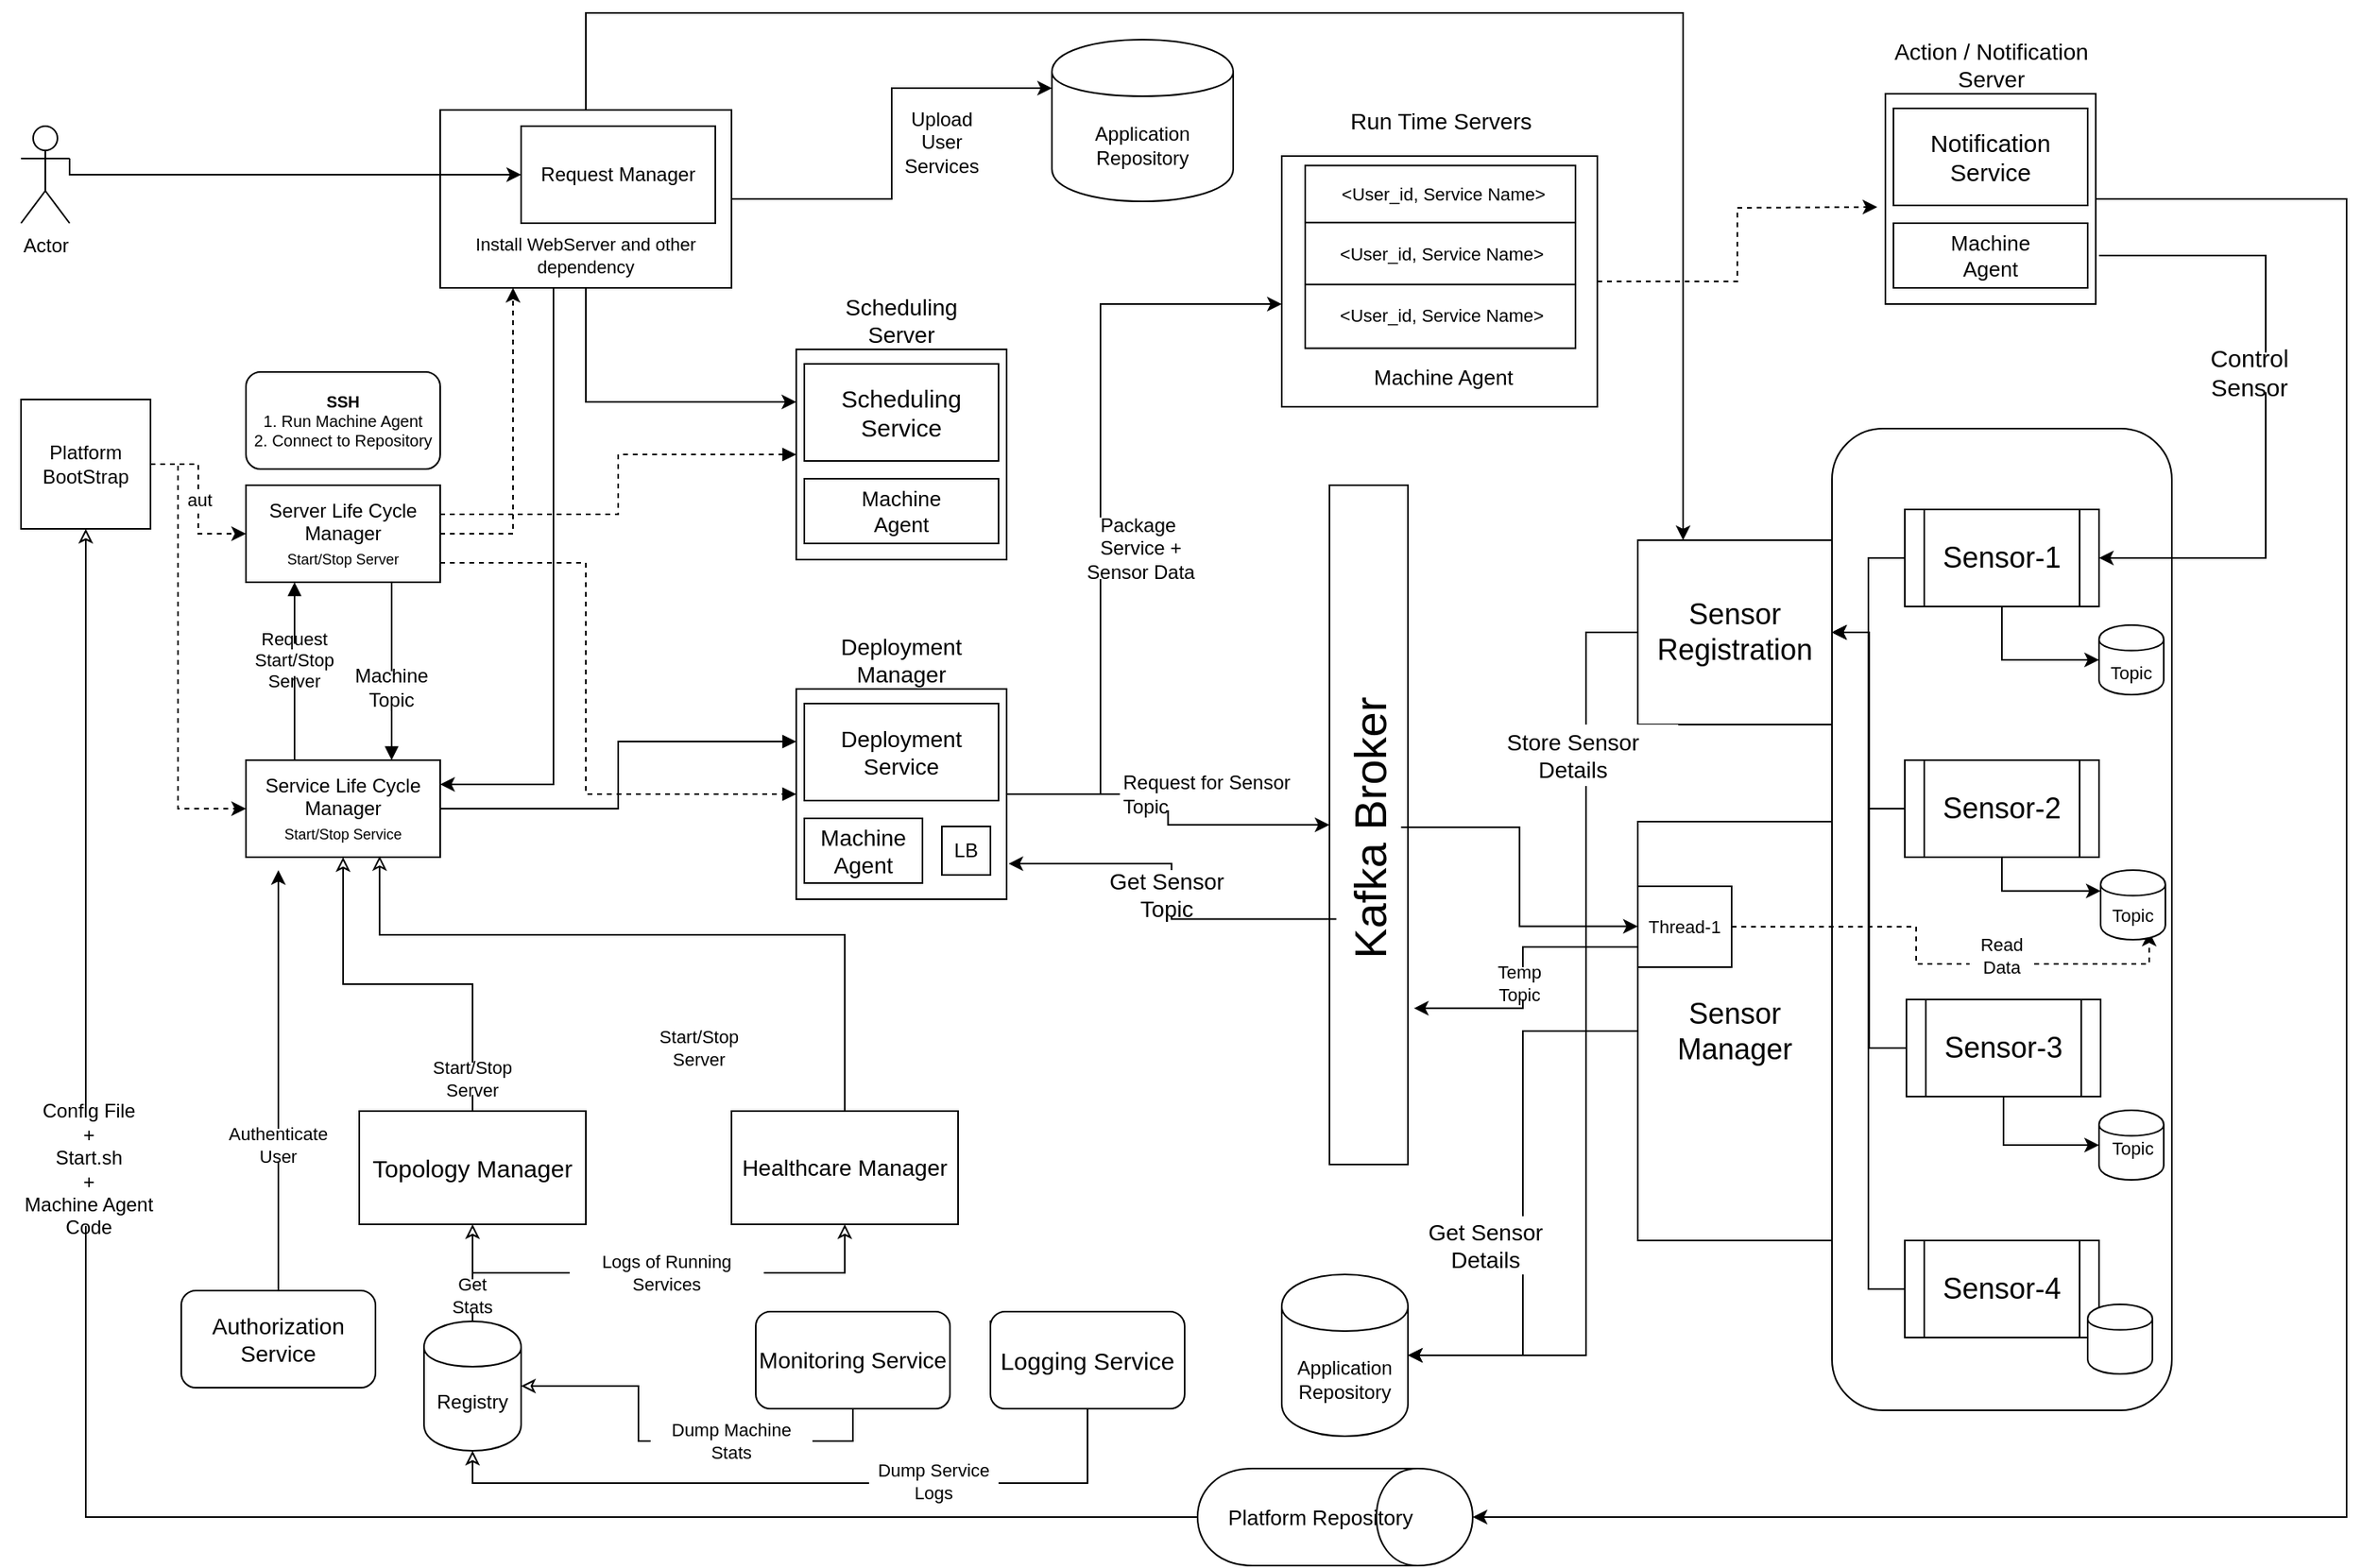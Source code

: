 <mxfile version="12.9.2" type="device"><diagram id="JSQYbX59d1Y2iMjEsyhT" name="Page-1"><mxGraphModel dx="1847" dy="808" grid="1" gridSize="10" guides="1" tooltips="1" connect="1" arrows="1" fold="1" page="1" pageScale="1" pageWidth="850" pageHeight="1100" math="0" shadow="0"><root><mxCell id="0"/><mxCell id="1" parent="0"/><mxCell id="Cb_5xCwcsK9T-PGSxQDY-214" style="edgeStyle=orthogonalEdgeStyle;rounded=0;orthogonalLoop=1;jettySize=auto;html=1;exitX=1;exitY=0.5;exitDx=0;exitDy=0;dashed=1;startArrow=none;startFill=0;endArrow=classic;endFill=1;strokeColor=#000000;strokeWidth=1;fontSize=15;" edge="1" parent="1" source="Cb_5xCwcsK9T-PGSxQDY-104"><mxGeometry relative="1" as="geometry"><mxPoint x="1270" y="170" as="targetPoint"/></mxGeometry></mxCell><mxCell id="Cb_5xCwcsK9T-PGSxQDY-104" value="" style="rounded=0;whiteSpace=wrap;html=1;fillColor=#ffffff;fontSize=10;" vertex="1" parent="1"><mxGeometry x="902" y="138.5" width="195" height="155" as="geometry"/></mxCell><mxCell id="Cb_5xCwcsK9T-PGSxQDY-8" value="aut" style="edgeStyle=orthogonalEdgeStyle;rounded=0;orthogonalLoop=1;jettySize=auto;html=1;exitX=1;exitY=0.5;exitDx=0;exitDy=0;entryX=0;entryY=0.5;entryDx=0;entryDy=0;dashed=1;" edge="1" parent="1" source="Cb_5xCwcsK9T-PGSxQDY-1" target="Cb_5xCwcsK9T-PGSxQDY-5"><mxGeometry relative="1" as="geometry"/></mxCell><mxCell id="Cb_5xCwcsK9T-PGSxQDY-9" style="edgeStyle=orthogonalEdgeStyle;rounded=0;orthogonalLoop=1;jettySize=auto;html=1;exitX=1;exitY=0.5;exitDx=0;exitDy=0;entryX=0;entryY=0.5;entryDx=0;entryDy=0;dashed=1;" edge="1" parent="1" source="Cb_5xCwcsK9T-PGSxQDY-1" target="Cb_5xCwcsK9T-PGSxQDY-6"><mxGeometry relative="1" as="geometry"><Array as="points"><mxPoint x="220" y="329"/><mxPoint x="220" y="542"/></Array></mxGeometry></mxCell><mxCell id="Cb_5xCwcsK9T-PGSxQDY-1" value="Platform BootStrap" style="whiteSpace=wrap;html=1;aspect=fixed;" vertex="1" parent="1"><mxGeometry x="123" y="289" width="80" height="80" as="geometry"/></mxCell><mxCell id="Cb_5xCwcsK9T-PGSxQDY-2" value="&lt;font style=&quot;font-size: 10px;&quot;&gt;&lt;b style=&quot;font-size: 10px;&quot;&gt;SSH&lt;/b&gt;&lt;br style=&quot;font-size: 10px;&quot;&gt;&lt;/font&gt;&lt;div style=&quot;font-size: 10px;&quot;&gt;&lt;font style=&quot;font-size: 10px;&quot;&gt;1. Run Machine Agent&lt;/font&gt;&lt;/div&gt;&lt;div style=&quot;font-size: 10px;&quot;&gt;&lt;font style=&quot;font-size: 10px;&quot;&gt;2. Connect to Repository&lt;br style=&quot;font-size: 10px;&quot;&gt; &lt;/font&gt;&lt;/div&gt;" style="rounded=1;whiteSpace=wrap;html=1;fontSize=10;" vertex="1" parent="1"><mxGeometry x="262" y="272" width="120" height="60" as="geometry"/></mxCell><mxCell id="Cb_5xCwcsK9T-PGSxQDY-22" style="edgeStyle=orthogonalEdgeStyle;rounded=0;orthogonalLoop=1;jettySize=auto;html=1;exitX=1;exitY=0.5;exitDx=0;exitDy=0;entryX=0.25;entryY=1;entryDx=0;entryDy=0;dashed=1;" edge="1" parent="1" source="Cb_5xCwcsK9T-PGSxQDY-5" target="Cb_5xCwcsK9T-PGSxQDY-18"><mxGeometry relative="1" as="geometry"/></mxCell><mxCell id="Cb_5xCwcsK9T-PGSxQDY-32" style="edgeStyle=orthogonalEdgeStyle;rounded=0;orthogonalLoop=1;jettySize=auto;html=1;exitX=0.75;exitY=1;exitDx=0;exitDy=0;entryX=0.75;entryY=0;entryDx=0;entryDy=0;startArrow=none;startFill=0;endArrow=block;endFill=1;fontSize=10;" edge="1" parent="1" source="Cb_5xCwcsK9T-PGSxQDY-5" target="Cb_5xCwcsK9T-PGSxQDY-6"><mxGeometry relative="1" as="geometry"/></mxCell><mxCell id="Cb_5xCwcsK9T-PGSxQDY-62" style="edgeStyle=orthogonalEdgeStyle;rounded=0;orthogonalLoop=1;jettySize=auto;html=1;exitX=1;exitY=0.5;exitDx=0;exitDy=0;startArrow=none;startFill=0;endArrow=block;endFill=1;fontSize=10;dashed=1;" edge="1" parent="1" source="Cb_5xCwcsK9T-PGSxQDY-5" target="Cb_5xCwcsK9T-PGSxQDY-36"><mxGeometry relative="1" as="geometry"><Array as="points"><mxPoint x="382" y="360"/><mxPoint x="492" y="360"/><mxPoint x="492" y="323"/></Array></mxGeometry></mxCell><mxCell id="Cb_5xCwcsK9T-PGSxQDY-63" style="edgeStyle=orthogonalEdgeStyle;rounded=0;orthogonalLoop=1;jettySize=auto;html=1;exitX=1;exitY=0.5;exitDx=0;exitDy=0;entryX=0;entryY=0.5;entryDx=0;entryDy=0;startArrow=none;startFill=0;endArrow=block;endFill=1;fontSize=10;dashed=1;" edge="1" parent="1" source="Cb_5xCwcsK9T-PGSxQDY-5" target="Cb_5xCwcsK9T-PGSxQDY-42"><mxGeometry relative="1" as="geometry"><Array as="points"><mxPoint x="382" y="390"/><mxPoint x="472" y="390"/><mxPoint x="472" y="533"/></Array></mxGeometry></mxCell><mxCell id="Cb_5xCwcsK9T-PGSxQDY-5" value="Server Life Cycle Manager&lt;br&gt;&lt;font style=&quot;font-size: 9px&quot;&gt;Start/Stop Server&lt;/font&gt;" style="rounded=0;whiteSpace=wrap;html=1;" vertex="1" parent="1"><mxGeometry x="262" y="342" width="120" height="60" as="geometry"/></mxCell><mxCell id="Cb_5xCwcsK9T-PGSxQDY-29" style="edgeStyle=orthogonalEdgeStyle;rounded=0;orthogonalLoop=1;jettySize=auto;html=1;exitX=0.25;exitY=0;exitDx=0;exitDy=0;entryX=0.25;entryY=1;entryDx=0;entryDy=0;startArrow=none;startFill=0;endArrow=block;endFill=1;fontSize=10;" edge="1" parent="1" source="Cb_5xCwcsK9T-PGSxQDY-6" target="Cb_5xCwcsK9T-PGSxQDY-5"><mxGeometry relative="1" as="geometry"/></mxCell><mxCell id="Cb_5xCwcsK9T-PGSxQDY-61" style="edgeStyle=orthogonalEdgeStyle;rounded=0;orthogonalLoop=1;jettySize=auto;html=1;exitX=1;exitY=0.5;exitDx=0;exitDy=0;entryX=0;entryY=0.25;entryDx=0;entryDy=0;startArrow=none;startFill=0;endArrow=block;endFill=1;fontSize=10;" edge="1" parent="1" source="Cb_5xCwcsK9T-PGSxQDY-6" target="Cb_5xCwcsK9T-PGSxQDY-42"><mxGeometry relative="1" as="geometry"/></mxCell><mxCell id="Cb_5xCwcsK9T-PGSxQDY-6" value="Service Life Cycle Manager&lt;br&gt;&lt;font style=&quot;font-size: 9px&quot;&gt;Start/Stop Service&lt;/font&gt;" style="rounded=0;whiteSpace=wrap;html=1;" vertex="1" parent="1"><mxGeometry x="262" y="512" width="120" height="60" as="geometry"/></mxCell><mxCell id="Cb_5xCwcsK9T-PGSxQDY-16" style="edgeStyle=orthogonalEdgeStyle;rounded=0;orthogonalLoop=1;jettySize=auto;html=1;exitX=1;exitY=0.333;exitDx=0;exitDy=0;exitPerimeter=0;entryX=0;entryY=0.5;entryDx=0;entryDy=0;" edge="1" parent="1" source="Cb_5xCwcsK9T-PGSxQDY-10" target="Cb_5xCwcsK9T-PGSxQDY-15"><mxGeometry relative="1" as="geometry"><Array as="points"><mxPoint x="153" y="150"/></Array></mxGeometry></mxCell><mxCell id="Cb_5xCwcsK9T-PGSxQDY-10" value="Actor" style="shape=umlActor;verticalLabelPosition=bottom;labelBackgroundColor=#ffffff;verticalAlign=top;html=1;outlineConnect=0;" vertex="1" parent="1"><mxGeometry x="123" y="120" width="30" height="60" as="geometry"/></mxCell><mxCell id="Cb_5xCwcsK9T-PGSxQDY-15" value="Request Manager" style="rounded=0;whiteSpace=wrap;html=1;" vertex="1" parent="1"><mxGeometry x="432" y="120" width="120" height="60" as="geometry"/></mxCell><mxCell id="Cb_5xCwcsK9T-PGSxQDY-135" style="edgeStyle=orthogonalEdgeStyle;rounded=0;orthogonalLoop=1;jettySize=auto;html=1;exitX=0.5;exitY=1;exitDx=0;exitDy=0;entryX=1;entryY=0.25;entryDx=0;entryDy=0;startArrow=none;startFill=0;endArrow=classic;endFill=1;strokeColor=#000000;strokeWidth=1;fontSize=11;" edge="1" parent="1" source="Cb_5xCwcsK9T-PGSxQDY-18" target="Cb_5xCwcsK9T-PGSxQDY-6"><mxGeometry relative="1" as="geometry"><Array as="points"><mxPoint x="452" y="220"/><mxPoint x="452" y="527"/></Array></mxGeometry></mxCell><mxCell id="Cb_5xCwcsK9T-PGSxQDY-136" style="edgeStyle=orthogonalEdgeStyle;rounded=0;orthogonalLoop=1;jettySize=auto;html=1;exitX=0.5;exitY=1;exitDx=0;exitDy=0;entryX=0;entryY=0.25;entryDx=0;entryDy=0;startArrow=none;startFill=0;endArrow=classic;endFill=1;strokeColor=#000000;strokeWidth=1;fontSize=11;" edge="1" parent="1" source="Cb_5xCwcsK9T-PGSxQDY-18" target="Cb_5xCwcsK9T-PGSxQDY-36"><mxGeometry relative="1" as="geometry"/></mxCell><mxCell id="Cb_5xCwcsK9T-PGSxQDY-152" style="edgeStyle=orthogonalEdgeStyle;rounded=0;orthogonalLoop=1;jettySize=auto;html=1;startArrow=none;startFill=0;endArrow=classic;endFill=1;strokeColor=#000000;strokeWidth=1;fontSize=18;" edge="1" parent="1" source="Cb_5xCwcsK9T-PGSxQDY-18" target="Cb_5xCwcsK9T-PGSxQDY-139"><mxGeometry relative="1" as="geometry"><Array as="points"><mxPoint x="472" y="50"/><mxPoint x="1150" y="50"/></Array></mxGeometry></mxCell><mxCell id="Cb_5xCwcsK9T-PGSxQDY-170" style="edgeStyle=orthogonalEdgeStyle;rounded=0;orthogonalLoop=1;jettySize=auto;html=1;exitX=1;exitY=0.5;exitDx=0;exitDy=0;entryX=0;entryY=0.3;entryDx=0;entryDy=0;startArrow=none;startFill=0;endArrow=classic;endFill=1;strokeColor=#000000;strokeWidth=1;fontSize=12;" edge="1" parent="1" source="Cb_5xCwcsK9T-PGSxQDY-18" target="Cb_5xCwcsK9T-PGSxQDY-160"><mxGeometry relative="1" as="geometry"/></mxCell><mxCell id="Cb_5xCwcsK9T-PGSxQDY-18" value="" style="rounded=0;whiteSpace=wrap;html=1;fillColor=none;" vertex="1" parent="1"><mxGeometry x="382" y="110" width="180" height="110" as="geometry"/></mxCell><mxCell id="Cb_5xCwcsK9T-PGSxQDY-23" value="Install WebServer and other dependency " style="text;html=1;strokeColor=none;fillColor=none;align=center;verticalAlign=middle;whiteSpace=wrap;rounded=0;fontSize=11;" vertex="1" parent="1"><mxGeometry x="402" y="190" width="140" height="20" as="geometry"/></mxCell><mxCell id="Cb_5xCwcsK9T-PGSxQDY-78" style="edgeStyle=orthogonalEdgeStyle;rounded=0;orthogonalLoop=1;jettySize=auto;html=1;exitX=0.5;exitY=0;exitDx=0;exitDy=0;entryX=0.5;entryY=1;entryDx=0;entryDy=0;startArrow=none;startFill=0;endArrow=classic;endFill=0;strokeColor=#000000;strokeWidth=1;fontSize=10;" edge="1" parent="1" source="Cb_5xCwcsK9T-PGSxQDY-25" target="Cb_5xCwcsK9T-PGSxQDY-52"><mxGeometry relative="1" as="geometry"/></mxCell><mxCell id="Cb_5xCwcsK9T-PGSxQDY-79" style="edgeStyle=orthogonalEdgeStyle;rounded=0;orthogonalLoop=1;jettySize=auto;html=1;exitX=0.5;exitY=0;exitDx=0;exitDy=0;entryX=0.5;entryY=1;entryDx=0;entryDy=0;startArrow=none;startFill=0;endArrow=classic;endFill=0;strokeColor=#000000;strokeWidth=1;fontSize=10;" edge="1" parent="1" source="Cb_5xCwcsK9T-PGSxQDY-25" target="Cb_5xCwcsK9T-PGSxQDY-50"><mxGeometry relative="1" as="geometry"/></mxCell><mxCell id="Cb_5xCwcsK9T-PGSxQDY-25" value="" style="shape=cylinder;whiteSpace=wrap;html=1;boundedLbl=1;backgroundOutline=1;fillColor=none;fontSize=10;" vertex="1" parent="1"><mxGeometry x="372" y="859" width="60" height="80" as="geometry"/></mxCell><mxCell id="Cb_5xCwcsK9T-PGSxQDY-30" value="Request Start/Stop Server" style="text;html=1;strokeColor=none;fillColor=#FFFFFF;align=center;verticalAlign=middle;whiteSpace=wrap;rounded=0;fontSize=11;" vertex="1" parent="1"><mxGeometry x="252" y="440" width="80" height="20" as="geometry"/></mxCell><mxCell id="Cb_5xCwcsK9T-PGSxQDY-33" value="Machine Topic" style="text;html=1;strokeColor=none;fillColor=#FFFFFF;align=center;verticalAlign=middle;whiteSpace=wrap;rounded=0;fontSize=12;" vertex="1" parent="1"><mxGeometry x="332" y="457" width="40" height="20" as="geometry"/></mxCell><mxCell id="Cb_5xCwcsK9T-PGSxQDY-36" value="" style="whiteSpace=wrap;html=1;aspect=fixed;fillColor=#FFFFFF;fontSize=10;" vertex="1" parent="1"><mxGeometry x="602" y="258" width="130" height="130" as="geometry"/></mxCell><mxCell id="Cb_5xCwcsK9T-PGSxQDY-37" value="&lt;font style=&quot;font-size: 15px&quot;&gt;Scheduling&lt;br&gt; Service&lt;/font&gt;" style="rounded=0;whiteSpace=wrap;html=1;fillColor=#FFFFFF;fontSize=10;" vertex="1" parent="1"><mxGeometry x="607" y="267" width="120" height="60" as="geometry"/></mxCell><mxCell id="Cb_5xCwcsK9T-PGSxQDY-38" value="Machine&lt;br style=&quot;font-size: 13px;&quot;&gt;Agent" style="rounded=0;whiteSpace=wrap;html=1;fillColor=#FFFFFF;fontSize=13;" vertex="1" parent="1"><mxGeometry x="607" y="338" width="120" height="40" as="geometry"/></mxCell><mxCell id="Cb_5xCwcsK9T-PGSxQDY-41" value="Scheduling Server" style="text;html=1;strokeColor=none;fillColor=none;align=center;verticalAlign=middle;whiteSpace=wrap;rounded=0;fontSize=14;" vertex="1" parent="1"><mxGeometry x="622" y="230" width="90" height="20" as="geometry"/></mxCell><mxCell id="Cb_5xCwcsK9T-PGSxQDY-106" style="edgeStyle=orthogonalEdgeStyle;rounded=0;orthogonalLoop=1;jettySize=auto;html=1;exitX=1;exitY=0.5;exitDx=0;exitDy=0;startArrow=none;startFill=0;endArrow=classic;endFill=1;strokeColor=#000000;strokeWidth=1;fontSize=11;" edge="1" parent="1" source="Cb_5xCwcsK9T-PGSxQDY-42" target="Cb_5xCwcsK9T-PGSxQDY-104"><mxGeometry relative="1" as="geometry"><Array as="points"><mxPoint x="790" y="533"/><mxPoint x="790" y="230"/></Array></mxGeometry></mxCell><mxCell id="Cb_5xCwcsK9T-PGSxQDY-164" style="edgeStyle=orthogonalEdgeStyle;rounded=0;orthogonalLoop=1;jettySize=auto;html=1;exitX=1;exitY=0.5;exitDx=0;exitDy=0;entryX=0;entryY=0.5;entryDx=0;entryDy=0;startArrow=none;startFill=0;endArrow=classic;endFill=1;strokeColor=#000000;strokeWidth=1;fontSize=28;" edge="1" parent="1" source="Cb_5xCwcsK9T-PGSxQDY-42" target="Cb_5xCwcsK9T-PGSxQDY-141"><mxGeometry relative="1" as="geometry"/></mxCell><mxCell id="Cb_5xCwcsK9T-PGSxQDY-42" value="" style="whiteSpace=wrap;html=1;aspect=fixed;fillColor=#FFFFFF;fontSize=10;" vertex="1" parent="1"><mxGeometry x="602" y="468" width="130" height="130" as="geometry"/></mxCell><mxCell id="Cb_5xCwcsK9T-PGSxQDY-43" value="Deployment&lt;br style=&quot;font-size: 14px;&quot;&gt;Service" style="rounded=0;whiteSpace=wrap;html=1;fillColor=#FFFFFF;fontSize=14;" vertex="1" parent="1"><mxGeometry x="607" y="477" width="120" height="60" as="geometry"/></mxCell><mxCell id="Cb_5xCwcsK9T-PGSxQDY-44" value="Machine&lt;br style=&quot;font-size: 14px;&quot;&gt;Agent" style="rounded=0;whiteSpace=wrap;html=1;fillColor=#FFFFFF;fontSize=14;" vertex="1" parent="1"><mxGeometry x="607" y="548" width="73" height="40" as="geometry"/></mxCell><mxCell id="Cb_5xCwcsK9T-PGSxQDY-45" value="Deployment Manager" style="text;html=1;strokeColor=none;fillColor=none;align=center;verticalAlign=middle;whiteSpace=wrap;rounded=0;fontSize=14;" vertex="1" parent="1"><mxGeometry x="622" y="440" width="90" height="20" as="geometry"/></mxCell><mxCell id="Cb_5xCwcsK9T-PGSxQDY-71" style="edgeStyle=orthogonalEdgeStyle;rounded=0;orthogonalLoop=1;jettySize=auto;html=1;exitX=0.5;exitY=0;exitDx=0;exitDy=0;entryX=0.5;entryY=1;entryDx=0;entryDy=0;startArrow=none;startFill=0;endArrow=classic;endFill=0;strokeColor=#000000;strokeWidth=1;fontSize=10;" edge="1" parent="1" source="Cb_5xCwcsK9T-PGSxQDY-50" target="Cb_5xCwcsK9T-PGSxQDY-6"><mxGeometry relative="1" as="geometry"/></mxCell><mxCell id="Cb_5xCwcsK9T-PGSxQDY-50" value="Topology Manager" style="rounded=0;whiteSpace=wrap;html=1;fillColor=#FFFFFF;fontSize=15;" vertex="1" parent="1"><mxGeometry x="332" y="729" width="140" height="70" as="geometry"/></mxCell><mxCell id="Cb_5xCwcsK9T-PGSxQDY-72" style="edgeStyle=orthogonalEdgeStyle;rounded=0;orthogonalLoop=1;jettySize=auto;html=1;exitX=0.5;exitY=0;exitDx=0;exitDy=0;entryX=0.688;entryY=0.989;entryDx=0;entryDy=0;entryPerimeter=0;startArrow=none;startFill=0;endArrow=classic;endFill=0;strokeColor=#000000;strokeWidth=1;fontSize=10;" edge="1" parent="1" source="Cb_5xCwcsK9T-PGSxQDY-52" target="Cb_5xCwcsK9T-PGSxQDY-6"><mxGeometry relative="1" as="geometry"><Array as="points"><mxPoint x="632" y="620"/><mxPoint x="345" y="620"/></Array></mxGeometry></mxCell><mxCell id="Cb_5xCwcsK9T-PGSxQDY-52" value="Healthcare Manager" style="rounded=0;whiteSpace=wrap;html=1;fillColor=#FFFFFF;fontSize=14;" vertex="1" parent="1"><mxGeometry x="562" y="729" width="140" height="70" as="geometry"/></mxCell><mxCell id="Cb_5xCwcsK9T-PGSxQDY-73" style="edgeStyle=orthogonalEdgeStyle;rounded=0;orthogonalLoop=1;jettySize=auto;html=1;exitX=0;exitY=0.5;exitDx=0;exitDy=0;entryX=0.5;entryY=1;entryDx=0;entryDy=0;startArrow=none;startFill=0;endArrow=classic;endFill=0;strokeColor=#000000;strokeWidth=1;fontSize=10;" edge="1" parent="1" source="Cb_5xCwcsK9T-PGSxQDY-55" target="Cb_5xCwcsK9T-PGSxQDY-25"><mxGeometry relative="1" as="geometry"><Array as="points"><mxPoint x="782" y="859"/><mxPoint x="782" y="959"/><mxPoint x="402" y="959"/></Array></mxGeometry></mxCell><mxCell id="Cb_5xCwcsK9T-PGSxQDY-55" value="Logging Service" style="rounded=1;whiteSpace=wrap;html=1;fillColor=#FFFFFF;fontSize=15;" vertex="1" parent="1"><mxGeometry x="722" y="853" width="120" height="60" as="geometry"/></mxCell><mxCell id="Cb_5xCwcsK9T-PGSxQDY-77" style="edgeStyle=orthogonalEdgeStyle;rounded=0;orthogonalLoop=1;jettySize=auto;html=1;exitX=0.5;exitY=1;exitDx=0;exitDy=0;entryX=1;entryY=0.5;entryDx=0;entryDy=0;startArrow=none;startFill=0;endArrow=classic;endFill=0;strokeColor=#000000;strokeWidth=1;fontSize=10;" edge="1" parent="1" source="Cb_5xCwcsK9T-PGSxQDY-56" target="Cb_5xCwcsK9T-PGSxQDY-25"><mxGeometry relative="1" as="geometry"/></mxCell><mxCell id="Cb_5xCwcsK9T-PGSxQDY-56" value="Monitoring Service" style="rounded=1;whiteSpace=wrap;html=1;fillColor=#FFFFFF;fontSize=14;" vertex="1" parent="1"><mxGeometry x="577" y="853" width="120" height="60" as="geometry"/></mxCell><mxCell id="Cb_5xCwcsK9T-PGSxQDY-133" style="edgeStyle=orthogonalEdgeStyle;rounded=0;orthogonalLoop=1;jettySize=auto;html=1;exitX=0.5;exitY=0;exitDx=0;exitDy=0;startArrow=none;startFill=0;endArrow=classic;endFill=1;strokeColor=#000000;strokeWidth=1;fontSize=11;" edge="1" parent="1" source="Cb_5xCwcsK9T-PGSxQDY-58"><mxGeometry relative="1" as="geometry"><mxPoint x="282" y="580" as="targetPoint"/></mxGeometry></mxCell><mxCell id="Cb_5xCwcsK9T-PGSxQDY-58" value="Authorization Service" style="rounded=1;whiteSpace=wrap;html=1;fillColor=#FFFFFF;fontSize=14;" vertex="1" parent="1"><mxGeometry x="222" y="840" width="120" height="60" as="geometry"/></mxCell><mxCell id="Cb_5xCwcsK9T-PGSxQDY-59" value="Registry" style="text;html=1;strokeColor=none;fillColor=none;align=center;verticalAlign=middle;whiteSpace=wrap;rounded=0;fontSize=12;" vertex="1" parent="1"><mxGeometry x="382" y="899" width="40" height="20" as="geometry"/></mxCell><mxCell id="Cb_5xCwcsK9T-PGSxQDY-81" style="edgeStyle=orthogonalEdgeStyle;rounded=0;orthogonalLoop=1;jettySize=auto;html=1;exitX=0.5;exitY=1;exitDx=0;exitDy=0;startArrow=none;startFill=0;endArrow=classic;endFill=0;strokeColor=#000000;strokeWidth=1;fontSize=10;" edge="1" parent="1" source="Cb_5xCwcsK9T-PGSxQDY-74" target="Cb_5xCwcsK9T-PGSxQDY-1"><mxGeometry relative="1" as="geometry"/></mxCell><mxCell id="Cb_5xCwcsK9T-PGSxQDY-74" value="Platform Repository" style="shape=cylinder;whiteSpace=wrap;html=1;boundedLbl=1;backgroundOutline=1;fillColor=none;fontSize=13;direction=south;" vertex="1" parent="1"><mxGeometry x="850" y="950" width="170" height="60" as="geometry"/></mxCell><mxCell id="Cb_5xCwcsK9T-PGSxQDY-107" value="" style="rounded=0;whiteSpace=wrap;html=1;fillColor=#ffffff;fontSize=10;" vertex="1" parent="1"><mxGeometry x="916.5" y="144.32" width="167" height="113" as="geometry"/></mxCell><mxCell id="Cb_5xCwcsK9T-PGSxQDY-108" value="Run Time Servers" style="text;html=1;strokeColor=none;fillColor=none;align=center;verticalAlign=middle;whiteSpace=wrap;rounded=0;fontSize=14;" vertex="1" parent="1"><mxGeometry x="931.5" y="106.5" width="137" height="20" as="geometry"/></mxCell><mxCell id="Cb_5xCwcsK9T-PGSxQDY-109" value="&amp;lt;User_id, Service Name&amp;gt;" style="text;html=1;strokeColor=none;fillColor=none;align=center;verticalAlign=middle;whiteSpace=wrap;rounded=0;fontSize=11;" vertex="1" parent="1"><mxGeometry x="921.5" y="148.32" width="160" height="28" as="geometry"/></mxCell><mxCell id="Cb_5xCwcsK9T-PGSxQDY-110" style="edgeStyle=none;rounded=0;orthogonalLoop=1;jettySize=auto;html=1;exitX=0;exitY=0.25;exitDx=0;exitDy=0;entryX=1;entryY=0.25;entryDx=0;entryDy=0;startArrow=none;startFill=0;endArrow=none;endFill=0;strokeColor=#000000;strokeWidth=1;fontSize=10;" edge="1" parent="1"><mxGeometry relative="1" as="geometry"><mxPoint x="916.5" y="179.57" as="sourcePoint"/><mxPoint x="1083.5" y="179.57" as="targetPoint"/></mxGeometry></mxCell><mxCell id="Cb_5xCwcsK9T-PGSxQDY-111" style="edgeStyle=none;rounded=0;orthogonalLoop=1;jettySize=auto;html=1;exitX=0;exitY=0.5;exitDx=0;exitDy=0;entryX=1;entryY=0.5;entryDx=0;entryDy=0;startArrow=none;startFill=0;endArrow=none;endFill=0;strokeColor=#000000;strokeWidth=1;fontSize=10;" edge="1" parent="1"><mxGeometry relative="1" as="geometry"><mxPoint x="916.5" y="217.82" as="sourcePoint"/><mxPoint x="1083.5" y="217.82" as="targetPoint"/></mxGeometry></mxCell><mxCell id="Cb_5xCwcsK9T-PGSxQDY-112" value="&amp;lt;User_id, Service Name&amp;gt;" style="text;html=1;strokeColor=none;fillColor=none;align=center;verticalAlign=middle;whiteSpace=wrap;rounded=0;fontSize=11;" vertex="1" parent="1"><mxGeometry x="920.5" y="185.32" width="159.5" height="28" as="geometry"/></mxCell><mxCell id="Cb_5xCwcsK9T-PGSxQDY-113" value="&amp;lt;User_id, Service Name&amp;gt;" style="text;html=1;strokeColor=none;fillColor=none;align=center;verticalAlign=middle;whiteSpace=wrap;rounded=0;fontSize=11;" vertex="1" parent="1"><mxGeometry x="921" y="223.32" width="160" height="28" as="geometry"/></mxCell><mxCell id="Cb_5xCwcsK9T-PGSxQDY-114" style="edgeStyle=none;rounded=0;orthogonalLoop=1;jettySize=auto;html=1;exitX=0.5;exitY=1;exitDx=0;exitDy=0;startArrow=none;startFill=0;endArrow=none;endFill=0;strokeColor=#000000;strokeWidth=1;fontSize=10;" edge="1" parent="1" source="Cb_5xCwcsK9T-PGSxQDY-107" target="Cb_5xCwcsK9T-PGSxQDY-107"><mxGeometry relative="1" as="geometry"/></mxCell><mxCell id="Cb_5xCwcsK9T-PGSxQDY-115" style="edgeStyle=none;rounded=0;orthogonalLoop=1;jettySize=auto;html=1;exitX=0.5;exitY=1;exitDx=0;exitDy=0;startArrow=none;startFill=0;endArrow=none;endFill=0;strokeColor=#000000;strokeWidth=1;fontSize=10;" edge="1" parent="1" source="Cb_5xCwcsK9T-PGSxQDY-107" target="Cb_5xCwcsK9T-PGSxQDY-107"><mxGeometry relative="1" as="geometry"/></mxCell><mxCell id="Cb_5xCwcsK9T-PGSxQDY-116" value="Machine Agent" style="text;html=1;strokeColor=none;fillColor=none;align=center;verticalAlign=middle;whiteSpace=wrap;rounded=0;fontSize=13;" vertex="1" parent="1"><mxGeometry x="944" y="264.5" width="116" height="20" as="geometry"/></mxCell><mxCell id="Cb_5xCwcsK9T-PGSxQDY-118" value="Start/Stop Server" style="text;html=1;strokeColor=none;fillColor=#ffffff;align=center;verticalAlign=middle;whiteSpace=wrap;rounded=0;fontSize=11;" vertex="1" parent="1"><mxGeometry x="382" y="699" width="40" height="20" as="geometry"/></mxCell><mxCell id="Cb_5xCwcsK9T-PGSxQDY-119" value="Start/Stop Server" style="text;html=1;strokeColor=none;fillColor=#ffffff;align=center;verticalAlign=middle;whiteSpace=wrap;rounded=0;fontSize=11;" vertex="1" parent="1"><mxGeometry x="522" y="680" width="40" height="20" as="geometry"/></mxCell><mxCell id="Cb_5xCwcsK9T-PGSxQDY-121" value="Dump Service Logs" style="text;html=1;strokeColor=none;fillColor=#ffffff;align=center;verticalAlign=middle;whiteSpace=wrap;rounded=0;fontSize=11;" vertex="1" parent="1"><mxGeometry x="647" y="948" width="80" height="20" as="geometry"/></mxCell><mxCell id="Cb_5xCwcsK9T-PGSxQDY-122" value="Logs of Running Services" style="text;html=1;strokeColor=none;fillColor=#ffffff;align=center;verticalAlign=middle;whiteSpace=wrap;rounded=0;fontSize=11;" vertex="1" parent="1"><mxGeometry x="462" y="819" width="120" height="20" as="geometry"/></mxCell><mxCell id="Cb_5xCwcsK9T-PGSxQDY-123" value="Dump Machine Stats" style="text;html=1;strokeColor=none;fillColor=#ffffff;align=center;verticalAlign=middle;whiteSpace=wrap;rounded=0;fontSize=11;" vertex="1" parent="1"><mxGeometry x="512" y="923" width="100" height="20" as="geometry"/></mxCell><mxCell id="Cb_5xCwcsK9T-PGSxQDY-127" value="Get Stats" style="text;html=1;strokeColor=none;fillColor=#ffffff;align=center;verticalAlign=middle;whiteSpace=wrap;rounded=0;fontSize=11;" vertex="1" parent="1"><mxGeometry x="382" y="833" width="40" height="20" as="geometry"/></mxCell><mxCell id="Cb_5xCwcsK9T-PGSxQDY-131" value="Config File&lt;br style=&quot;font-size: 12px;&quot;&gt;+&lt;br style=&quot;font-size: 12px;&quot;&gt;Start.sh&lt;br style=&quot;font-size: 12px;&quot;&gt;+&lt;br style=&quot;font-size: 12px;&quot;&gt;Machine Agent Code" style="text;html=1;strokeColor=none;fillColor=#ffffff;align=center;verticalAlign=middle;whiteSpace=wrap;rounded=0;fontSize=12;" vertex="1" parent="1"><mxGeometry x="110" y="730" width="110" height="70" as="geometry"/></mxCell><mxCell id="Cb_5xCwcsK9T-PGSxQDY-134" value="Authenticate User" style="text;html=1;strokeColor=none;fillColor=#ffffff;align=center;verticalAlign=middle;whiteSpace=wrap;rounded=0;fontSize=11;" vertex="1" parent="1"><mxGeometry x="262" y="740" width="40" height="20" as="geometry"/></mxCell><mxCell id="Cb_5xCwcsK9T-PGSxQDY-137" value="" style="rounded=1;whiteSpace=wrap;html=1;fillColor=none;fontSize=11;" vertex="1" parent="1"><mxGeometry x="1242" y="307" width="210" height="607" as="geometry"/></mxCell><mxCell id="Cb_5xCwcsK9T-PGSxQDY-154" style="edgeStyle=orthogonalEdgeStyle;rounded=0;orthogonalLoop=1;jettySize=auto;html=1;exitX=0;exitY=0.5;exitDx=0;exitDy=0;entryX=1;entryY=0.5;entryDx=0;entryDy=0;startArrow=none;startFill=0;endArrow=classic;endFill=1;strokeColor=#000000;strokeWidth=1;fontSize=18;" edge="1" parent="1" source="Cb_5xCwcsK9T-PGSxQDY-138" target="Cb_5xCwcsK9T-PGSxQDY-139"><mxGeometry relative="1" as="geometry"/></mxCell><mxCell id="Cb_5xCwcsK9T-PGSxQDY-199" style="edgeStyle=orthogonalEdgeStyle;rounded=0;orthogonalLoop=1;jettySize=auto;html=1;exitX=0.5;exitY=1;exitDx=0;exitDy=0;entryX=0;entryY=0.5;entryDx=0;entryDy=0;startArrow=none;startFill=0;endArrow=classic;endFill=1;strokeColor=#000000;strokeWidth=1;fontSize=11;" edge="1" parent="1" source="Cb_5xCwcsK9T-PGSxQDY-138" target="Cb_5xCwcsK9T-PGSxQDY-195"><mxGeometry relative="1" as="geometry"/></mxCell><mxCell id="Cb_5xCwcsK9T-PGSxQDY-138" value="Sensor-1 " style="shape=process;whiteSpace=wrap;html=1;backgroundOutline=1;fillColor=none;fontSize=18;" vertex="1" parent="1"><mxGeometry x="1287" y="357" width="120" height="60" as="geometry"/></mxCell><mxCell id="Cb_5xCwcsK9T-PGSxQDY-158" style="edgeStyle=orthogonalEdgeStyle;rounded=0;orthogonalLoop=1;jettySize=auto;html=1;exitX=0;exitY=0.5;exitDx=0;exitDy=0;entryX=1;entryY=0.5;entryDx=0;entryDy=0;startArrow=none;startFill=0;endArrow=classic;endFill=1;strokeColor=#000000;strokeWidth=1;fontSize=18;" edge="1" parent="1" source="Cb_5xCwcsK9T-PGSxQDY-139" target="Cb_5xCwcsK9T-PGSxQDY-159"><mxGeometry relative="1" as="geometry"><Array as="points"><mxPoint x="1090" y="433"/><mxPoint x="1090" y="880"/></Array></mxGeometry></mxCell><mxCell id="Cb_5xCwcsK9T-PGSxQDY-139" value="Sensor Registration" style="rounded=0;whiteSpace=wrap;html=1;fillColor=none;fontSize=18;" vertex="1" parent="1"><mxGeometry x="1122" y="376" width="120" height="114" as="geometry"/></mxCell><mxCell id="Cb_5xCwcsK9T-PGSxQDY-161" style="edgeStyle=orthogonalEdgeStyle;rounded=0;orthogonalLoop=1;jettySize=auto;html=1;exitX=0;exitY=0.5;exitDx=0;exitDy=0;entryX=1;entryY=0.5;entryDx=0;entryDy=0;startArrow=none;startFill=0;endArrow=classic;endFill=1;strokeColor=#000000;strokeWidth=1;fontSize=12;" edge="1" parent="1" source="Cb_5xCwcsK9T-PGSxQDY-140" target="Cb_5xCwcsK9T-PGSxQDY-159"><mxGeometry relative="1" as="geometry"/></mxCell><mxCell id="Cb_5xCwcsK9T-PGSxQDY-140" value="Sensor Manager" style="rounded=0;whiteSpace=wrap;html=1;fillColor=none;fontSize=18;" vertex="1" parent="1"><mxGeometry x="1122" y="550" width="120" height="259" as="geometry"/></mxCell><mxCell id="Cb_5xCwcsK9T-PGSxQDY-141" value="" style="rounded=0;whiteSpace=wrap;html=1;fillColor=none;fontSize=18;" vertex="1" parent="1"><mxGeometry x="931.5" y="342" width="48.5" height="420" as="geometry"/></mxCell><mxCell id="Cb_5xCwcsK9T-PGSxQDY-155" style="edgeStyle=orthogonalEdgeStyle;rounded=0;orthogonalLoop=1;jettySize=auto;html=1;exitX=0;exitY=0.5;exitDx=0;exitDy=0;entryX=1;entryY=0.5;entryDx=0;entryDy=0;startArrow=none;startFill=0;endArrow=classic;endFill=1;strokeColor=#000000;strokeWidth=1;fontSize=18;" edge="1" parent="1" source="Cb_5xCwcsK9T-PGSxQDY-142" target="Cb_5xCwcsK9T-PGSxQDY-139"><mxGeometry relative="1" as="geometry"/></mxCell><mxCell id="Cb_5xCwcsK9T-PGSxQDY-200" style="edgeStyle=orthogonalEdgeStyle;rounded=0;orthogonalLoop=1;jettySize=auto;html=1;exitX=0.5;exitY=1;exitDx=0;exitDy=0;entryX=0;entryY=0.3;entryDx=0;entryDy=0;startArrow=none;startFill=0;endArrow=classic;endFill=1;strokeColor=#000000;strokeWidth=1;fontSize=11;" edge="1" parent="1" source="Cb_5xCwcsK9T-PGSxQDY-142" target="Cb_5xCwcsK9T-PGSxQDY-196"><mxGeometry relative="1" as="geometry"/></mxCell><mxCell id="Cb_5xCwcsK9T-PGSxQDY-142" value="Sensor-2 " style="shape=process;whiteSpace=wrap;html=1;backgroundOutline=1;fillColor=none;fontSize=18;" vertex="1" parent="1"><mxGeometry x="1287" y="512" width="120" height="60" as="geometry"/></mxCell><mxCell id="Cb_5xCwcsK9T-PGSxQDY-156" style="edgeStyle=orthogonalEdgeStyle;rounded=0;orthogonalLoop=1;jettySize=auto;html=1;exitX=0;exitY=0.5;exitDx=0;exitDy=0;entryX=1;entryY=0.5;entryDx=0;entryDy=0;startArrow=none;startFill=0;endArrow=classic;endFill=1;strokeColor=#000000;strokeWidth=1;fontSize=18;" edge="1" parent="1" source="Cb_5xCwcsK9T-PGSxQDY-143" target="Cb_5xCwcsK9T-PGSxQDY-139"><mxGeometry relative="1" as="geometry"/></mxCell><mxCell id="Cb_5xCwcsK9T-PGSxQDY-201" style="edgeStyle=orthogonalEdgeStyle;rounded=0;orthogonalLoop=1;jettySize=auto;html=1;exitX=0.5;exitY=1;exitDx=0;exitDy=0;entryX=0;entryY=0.5;entryDx=0;entryDy=0;startArrow=none;startFill=0;endArrow=classic;endFill=1;strokeColor=#000000;strokeWidth=1;fontSize=11;" edge="1" parent="1" source="Cb_5xCwcsK9T-PGSxQDY-143" target="Cb_5xCwcsK9T-PGSxQDY-197"><mxGeometry relative="1" as="geometry"/></mxCell><mxCell id="Cb_5xCwcsK9T-PGSxQDY-143" value="Sensor-3 " style="shape=process;whiteSpace=wrap;html=1;backgroundOutline=1;fillColor=none;fontSize=18;" vertex="1" parent="1"><mxGeometry x="1288" y="660" width="120" height="60" as="geometry"/></mxCell><mxCell id="Cb_5xCwcsK9T-PGSxQDY-157" style="edgeStyle=orthogonalEdgeStyle;rounded=0;orthogonalLoop=1;jettySize=auto;html=1;exitX=0;exitY=0.5;exitDx=0;exitDy=0;entryX=1;entryY=0.5;entryDx=0;entryDy=0;startArrow=none;startFill=0;endArrow=classic;endFill=1;strokeColor=#000000;strokeWidth=1;fontSize=18;" edge="1" parent="1" source="Cb_5xCwcsK9T-PGSxQDY-145" target="Cb_5xCwcsK9T-PGSxQDY-139"><mxGeometry relative="1" as="geometry"/></mxCell><mxCell id="Cb_5xCwcsK9T-PGSxQDY-145" value="Sensor-4 " style="shape=process;whiteSpace=wrap;html=1;backgroundOutline=1;fillColor=none;fontSize=18;" vertex="1" parent="1"><mxGeometry x="1287" y="809" width="120" height="60" as="geometry"/></mxCell><mxCell id="Cb_5xCwcsK9T-PGSxQDY-159" value="Application Repository" style="shape=cylinder;whiteSpace=wrap;html=1;boundedLbl=1;backgroundOutline=1;fillColor=none;fontSize=12;" vertex="1" parent="1"><mxGeometry x="902" y="830" width="78" height="100" as="geometry"/></mxCell><mxCell id="Cb_5xCwcsK9T-PGSxQDY-160" value="Application Repository" style="shape=cylinder;whiteSpace=wrap;html=1;boundedLbl=1;backgroundOutline=1;fillColor=none;fontSize=12;" vertex="1" parent="1"><mxGeometry x="760" y="66.5" width="112" height="100" as="geometry"/></mxCell><mxCell id="Cb_5xCwcsK9T-PGSxQDY-183" style="edgeStyle=orthogonalEdgeStyle;rounded=0;orthogonalLoop=1;jettySize=auto;html=1;exitX=1;exitY=0.5;exitDx=0;exitDy=0;entryX=0;entryY=0.25;entryDx=0;entryDy=0;startArrow=none;startFill=0;endArrow=classic;endFill=1;strokeColor=#000000;strokeWidth=1;fontSize=16;" edge="1" parent="1" source="Cb_5xCwcsK9T-PGSxQDY-162" target="Cb_5xCwcsK9T-PGSxQDY-140"><mxGeometry relative="1" as="geometry"/></mxCell><mxCell id="Cb_5xCwcsK9T-PGSxQDY-190" style="edgeStyle=orthogonalEdgeStyle;rounded=0;orthogonalLoop=1;jettySize=auto;html=1;exitX=0;exitY=0.75;exitDx=0;exitDy=0;entryX=1.009;entryY=0.831;entryDx=0;entryDy=0;entryPerimeter=0;startArrow=none;startFill=0;endArrow=classic;endFill=1;strokeColor=#000000;strokeWidth=1;fontSize=14;" edge="1" parent="1" source="Cb_5xCwcsK9T-PGSxQDY-162" target="Cb_5xCwcsK9T-PGSxQDY-42"><mxGeometry relative="1" as="geometry"/></mxCell><mxCell id="Cb_5xCwcsK9T-PGSxQDY-162" value="Kafka Broker" style="text;html=1;strokeColor=none;fillColor=none;align=center;verticalAlign=middle;whiteSpace=wrap;rounded=0;fontSize=28;horizontal=0;" vertex="1" parent="1"><mxGeometry x="935.75" y="440" width="40" height="227" as="geometry"/></mxCell><mxCell id="Cb_5xCwcsK9T-PGSxQDY-165" value="Request for Sensor Topic" style="text;html=1;strokeColor=none;fillColor=#ffffff;align=left;verticalAlign=middle;whiteSpace=wrap;rounded=0;fontSize=12;" vertex="1" parent="1"><mxGeometry x="802" y="523" width="110" height="20" as="geometry"/></mxCell><mxCell id="Cb_5xCwcsK9T-PGSxQDY-169" value="Package&amp;nbsp; Service + Sensor Data" style="text;html=1;strokeColor=none;fillColor=#ffffff;align=center;verticalAlign=middle;whiteSpace=wrap;rounded=0;fontSize=12;" vertex="1" parent="1"><mxGeometry x="770" y="362" width="90" height="38" as="geometry"/></mxCell><mxCell id="Cb_5xCwcsK9T-PGSxQDY-171" value="Upload User Services" style="text;html=1;strokeColor=none;fillColor=#ffffff;align=center;verticalAlign=middle;whiteSpace=wrap;rounded=0;fontSize=12;" vertex="1" parent="1"><mxGeometry x="672" y="120" width="40" height="20" as="geometry"/></mxCell><mxCell id="Cb_5xCwcsK9T-PGSxQDY-187" value="Store Sensor Details" style="text;html=1;strokeColor=none;fillColor=#ffffff;align=center;verticalAlign=middle;whiteSpace=wrap;rounded=0;fontSize=14;" vertex="1" parent="1"><mxGeometry x="1017" y="490" width="130" height="38" as="geometry"/></mxCell><mxCell id="Cb_5xCwcsK9T-PGSxQDY-188" value="Get Sensor Details" style="text;html=1;strokeColor=none;fillColor=#ffffff;align=center;verticalAlign=middle;whiteSpace=wrap;rounded=0;fontSize=14;" vertex="1" parent="1"><mxGeometry x="973" y="794" width="110" height="36" as="geometry"/></mxCell><mxCell id="Cb_5xCwcsK9T-PGSxQDY-191" value="Get Sensor Topic" style="text;html=1;strokeColor=none;fillColor=#ffffff;align=center;verticalAlign=middle;whiteSpace=wrap;rounded=0;fontSize=14;" vertex="1" parent="1"><mxGeometry x="790" y="580" width="82" height="29" as="geometry"/></mxCell><mxCell id="Cb_5xCwcsK9T-PGSxQDY-193" style="edgeStyle=orthogonalEdgeStyle;rounded=0;orthogonalLoop=1;jettySize=auto;html=1;exitX=0;exitY=0.75;exitDx=0;exitDy=0;entryX=1.076;entryY=0.77;entryDx=0;entryDy=0;entryPerimeter=0;startArrow=none;startFill=0;endArrow=classic;endFill=1;strokeColor=#000000;strokeWidth=1;fontSize=11;" edge="1" parent="1" source="Cb_5xCwcsK9T-PGSxQDY-192" target="Cb_5xCwcsK9T-PGSxQDY-141"><mxGeometry relative="1" as="geometry"/></mxCell><mxCell id="Cb_5xCwcsK9T-PGSxQDY-205" style="edgeStyle=orthogonalEdgeStyle;rounded=0;orthogonalLoop=1;jettySize=auto;html=1;exitX=1;exitY=0.5;exitDx=0;exitDy=0;entryX=0.75;entryY=1;entryDx=0;entryDy=0;startArrow=none;startFill=0;endArrow=classic;endFill=1;strokeColor=#000000;strokeWidth=1;fontSize=11;dashed=1;" edge="1" parent="1" source="Cb_5xCwcsK9T-PGSxQDY-192" target="Cb_5xCwcsK9T-PGSxQDY-203"><mxGeometry relative="1" as="geometry"/></mxCell><mxCell id="Cb_5xCwcsK9T-PGSxQDY-192" value="Thread-1" style="rounded=0;whiteSpace=wrap;html=1;fillColor=#ffffff;fontSize=11;align=center;" vertex="1" parent="1"><mxGeometry x="1122" y="590" width="58" height="50" as="geometry"/></mxCell><mxCell id="Cb_5xCwcsK9T-PGSxQDY-194" value="Temp Topic" style="text;html=1;strokeColor=none;fillColor=#ffffff;align=center;verticalAlign=middle;whiteSpace=wrap;rounded=0;fontSize=11;" vertex="1" parent="1"><mxGeometry x="1028.5" y="640" width="40" height="20" as="geometry"/></mxCell><mxCell id="Cb_5xCwcsK9T-PGSxQDY-195" value="" style="shape=cylinder;whiteSpace=wrap;html=1;boundedLbl=1;backgroundOutline=1;fillColor=#ffffff;fontSize=11;align=center;" vertex="1" parent="1"><mxGeometry x="1407" y="428.5" width="40" height="43" as="geometry"/></mxCell><mxCell id="Cb_5xCwcsK9T-PGSxQDY-196" value="" style="shape=cylinder;whiteSpace=wrap;html=1;boundedLbl=1;backgroundOutline=1;fillColor=#ffffff;fontSize=11;align=center;" vertex="1" parent="1"><mxGeometry x="1408" y="580" width="40" height="43" as="geometry"/></mxCell><mxCell id="Cb_5xCwcsK9T-PGSxQDY-197" value="" style="shape=cylinder;whiteSpace=wrap;html=1;boundedLbl=1;backgroundOutline=1;fillColor=#ffffff;fontSize=11;align=center;" vertex="1" parent="1"><mxGeometry x="1407" y="728.5" width="40" height="43" as="geometry"/></mxCell><mxCell id="Cb_5xCwcsK9T-PGSxQDY-198" value="" style="shape=cylinder;whiteSpace=wrap;html=1;boundedLbl=1;backgroundOutline=1;fillColor=#ffffff;fontSize=11;align=center;" vertex="1" parent="1"><mxGeometry x="1400" y="848.5" width="40" height="43" as="geometry"/></mxCell><mxCell id="Cb_5xCwcsK9T-PGSxQDY-202" value="Topic" style="text;html=1;strokeColor=none;fillColor=none;align=center;verticalAlign=middle;whiteSpace=wrap;rounded=0;fontSize=11;" vertex="1" parent="1"><mxGeometry x="1407" y="448" width="40" height="20" as="geometry"/></mxCell><mxCell id="Cb_5xCwcsK9T-PGSxQDY-203" value="Topic" style="text;html=1;strokeColor=none;fillColor=none;align=center;verticalAlign=middle;whiteSpace=wrap;rounded=0;fontSize=11;" vertex="1" parent="1"><mxGeometry x="1408" y="598" width="40" height="20" as="geometry"/></mxCell><mxCell id="Cb_5xCwcsK9T-PGSxQDY-204" value="Topic" style="text;html=1;strokeColor=none;fillColor=none;align=center;verticalAlign=middle;whiteSpace=wrap;rounded=0;fontSize=11;" vertex="1" parent="1"><mxGeometry x="1408" y="742" width="40" height="20" as="geometry"/></mxCell><mxCell id="Cb_5xCwcsK9T-PGSxQDY-207" value="Read Data" style="text;html=1;strokeColor=none;fillColor=#ffffff;align=center;verticalAlign=middle;whiteSpace=wrap;rounded=0;fontSize=11;" vertex="1" parent="1"><mxGeometry x="1327" y="623" width="40" height="20" as="geometry"/></mxCell><mxCell id="Cb_5xCwcsK9T-PGSxQDY-215" style="edgeStyle=orthogonalEdgeStyle;rounded=0;orthogonalLoop=1;jettySize=auto;html=1;exitX=1;exitY=0.5;exitDx=0;exitDy=0;entryX=0.5;entryY=0;entryDx=0;entryDy=0;startArrow=none;startFill=0;endArrow=classic;endFill=1;strokeColor=#000000;strokeWidth=1;fontSize=15;" edge="1" parent="1" source="Cb_5xCwcsK9T-PGSxQDY-210" target="Cb_5xCwcsK9T-PGSxQDY-74"><mxGeometry relative="1" as="geometry"><Array as="points"><mxPoint x="1560" y="165"/><mxPoint x="1560" y="980"/></Array></mxGeometry></mxCell><mxCell id="Cb_5xCwcsK9T-PGSxQDY-210" value="" style="whiteSpace=wrap;html=1;aspect=fixed;fillColor=#FFFFFF;fontSize=10;" vertex="1" parent="1"><mxGeometry x="1275" y="100" width="130" height="130" as="geometry"/></mxCell><mxCell id="Cb_5xCwcsK9T-PGSxQDY-216" style="edgeStyle=elbowEdgeStyle;rounded=0;orthogonalLoop=1;jettySize=auto;html=1;entryX=1;entryY=0.5;entryDx=0;entryDy=0;startArrow=none;startFill=0;endArrow=classic;endFill=1;strokeColor=#000000;strokeWidth=1;fontSize=15;" edge="1" parent="1" target="Cb_5xCwcsK9T-PGSxQDY-138"><mxGeometry relative="1" as="geometry"><mxPoint x="1407" y="200" as="sourcePoint"/><Array as="points"><mxPoint x="1510" y="280"/><mxPoint x="1480" y="270"/></Array></mxGeometry></mxCell><mxCell id="Cb_5xCwcsK9T-PGSxQDY-211" value="Notification Service" style="rounded=0;whiteSpace=wrap;html=1;fillColor=#FFFFFF;fontSize=15;" vertex="1" parent="1"><mxGeometry x="1280" y="109" width="120" height="60" as="geometry"/></mxCell><mxCell id="Cb_5xCwcsK9T-PGSxQDY-212" value="Machine&lt;br style=&quot;font-size: 13px;&quot;&gt;Agent" style="rounded=0;whiteSpace=wrap;html=1;fillColor=#FFFFFF;fontSize=13;" vertex="1" parent="1"><mxGeometry x="1280" y="180" width="120" height="40" as="geometry"/></mxCell><mxCell id="Cb_5xCwcsK9T-PGSxQDY-213" value="Action / Notification Server" style="text;html=1;strokeColor=none;fillColor=none;align=center;verticalAlign=middle;whiteSpace=wrap;rounded=0;fontSize=14;" vertex="1" parent="1"><mxGeometry x="1257.5" y="72" width="165" height="20" as="geometry"/></mxCell><mxCell id="Cb_5xCwcsK9T-PGSxQDY-217" value="Control Sensor" style="text;html=1;strokeColor=none;fillColor=#ffffff;align=center;verticalAlign=middle;whiteSpace=wrap;rounded=0;fontSize=15;" vertex="1" parent="1"><mxGeometry x="1470" y="260" width="60" height="24.5" as="geometry"/></mxCell><mxCell id="Cb_5xCwcsK9T-PGSxQDY-221" value="LB" style="whiteSpace=wrap;html=1;aspect=fixed;fillColor=#ffffff;fontSize=12;align=center;" vertex="1" parent="1"><mxGeometry x="692" y="553" width="30" height="30" as="geometry"/></mxCell></root></mxGraphModel></diagram></mxfile>
